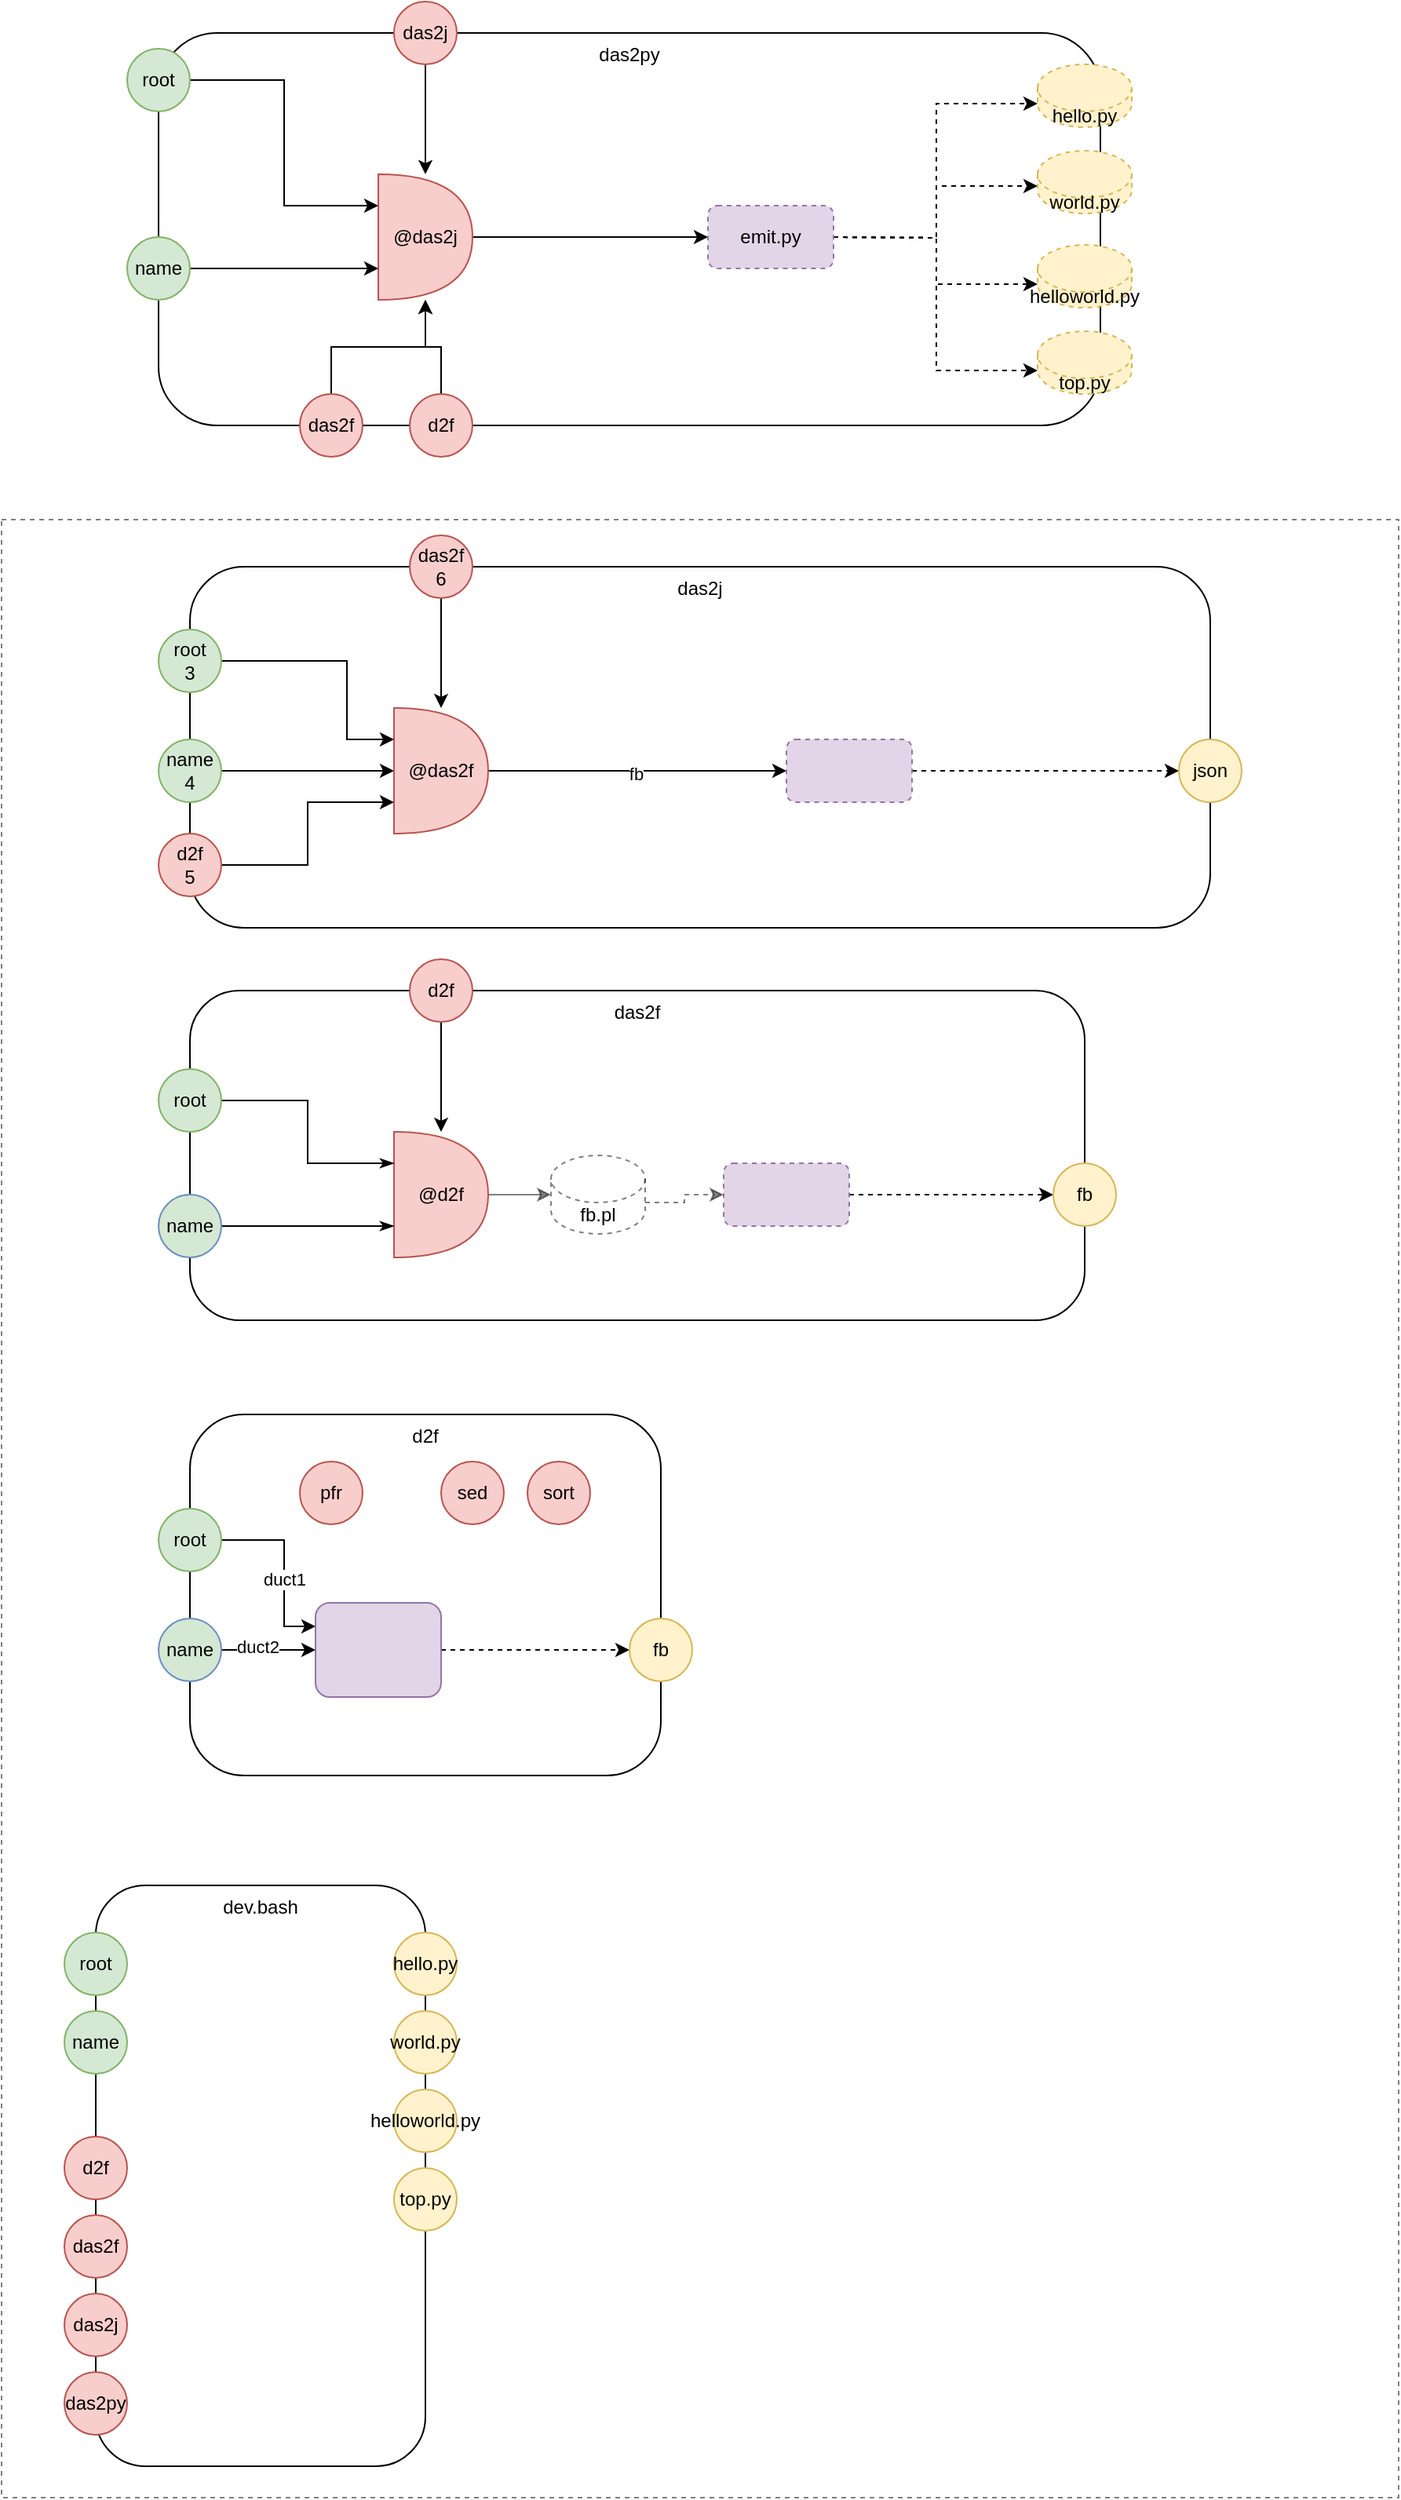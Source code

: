 <mxfile version="14.6.13" type="device" pages="2"><diagram id="QTGyIGncSPA2Pm1gwpI6" name="Page-1"><mxGraphModel dx="1106" dy="759" grid="1" gridSize="10" guides="1" tooltips="1" connect="1" arrows="1" fold="1" page="1" pageScale="1" pageWidth="1100" pageHeight="850" math="0" shadow="0"><root><mxCell id="0"/><mxCell id="1" parent="0"/><mxCell id="zOqLqZQxqcEyqAdoZ7LE-150" value="" style="rounded=0;whiteSpace=wrap;html=1;dashed=1;opacity=50;" parent="1" vertex="1"><mxGeometry x="20" y="390" width="890" height="1260" as="geometry"/></mxCell><mxCell id="zOqLqZQxqcEyqAdoZ7LE-76" value="dev.bash" style="rounded=1;whiteSpace=wrap;html=1;verticalAlign=top;" parent="1" vertex="1"><mxGeometry x="80" y="1260" width="210" height="370" as="geometry"/></mxCell><mxCell id="zOqLqZQxqcEyqAdoZ7LE-1" value="das2py" style="rounded=1;whiteSpace=wrap;html=1;verticalAlign=top;" parent="1" vertex="1"><mxGeometry x="120" y="80" width="600" height="250" as="geometry"/></mxCell><mxCell id="zOqLqZQxqcEyqAdoZ7LE-20" style="edgeStyle=orthogonalEdgeStyle;rounded=0;orthogonalLoop=1;jettySize=auto;html=1;exitX=0.5;exitY=1;exitDx=0;exitDy=0;" parent="1" source="zOqLqZQxqcEyqAdoZ7LE-4" target="zOqLqZQxqcEyqAdoZ7LE-8" edge="1"><mxGeometry relative="1" as="geometry"/></mxCell><mxCell id="zOqLqZQxqcEyqAdoZ7LE-4" value="das2j" style="ellipse;whiteSpace=wrap;html=1;aspect=fixed;fillColor=#f8cecc;strokeColor=#b85450;" parent="1" vertex="1"><mxGeometry x="270" y="60" width="40" height="40" as="geometry"/></mxCell><mxCell id="zOqLqZQxqcEyqAdoZ7LE-11" style="edgeStyle=orthogonalEdgeStyle;rounded=0;orthogonalLoop=1;jettySize=auto;html=1;exitX=1;exitY=0.5;exitDx=0;exitDy=0;exitPerimeter=0;entryX=0;entryY=0.5;entryDx=0;entryDy=0;" parent="1" source="zOqLqZQxqcEyqAdoZ7LE-8" target="zOqLqZQxqcEyqAdoZ7LE-137" edge="1"><mxGeometry relative="1" as="geometry"><mxPoint x="360" y="210" as="targetPoint"/></mxGeometry></mxCell><mxCell id="zOqLqZQxqcEyqAdoZ7LE-8" value="@das2j" style="shape=or;whiteSpace=wrap;html=1;fillColor=#f8cecc;strokeColor=#b85450;" parent="1" vertex="1"><mxGeometry x="260" y="170" width="60" height="80" as="geometry"/></mxCell><mxCell id="zOqLqZQxqcEyqAdoZ7LE-16" style="edgeStyle=orthogonalEdgeStyle;rounded=0;orthogonalLoop=1;jettySize=auto;html=1;exitX=1;exitY=0.5;exitDx=0;exitDy=0;exitPerimeter=0;entryX=0;entryY=1;entryDx=0;entryDy=-15;dashed=1;entryPerimeter=0;" parent="1" target="zOqLqZQxqcEyqAdoZ7LE-128" edge="1"><mxGeometry relative="1" as="geometry"><mxPoint x="550.0" y="210" as="sourcePoint"/></mxGeometry></mxCell><mxCell id="zOqLqZQxqcEyqAdoZ7LE-26" style="edgeStyle=orthogonalEdgeStyle;rounded=0;orthogonalLoop=1;jettySize=auto;html=1;entryX=0;entryY=1;entryDx=0;entryDy=-15;dashed=1;entryPerimeter=0;" parent="1" target="zOqLqZQxqcEyqAdoZ7LE-130" edge="1"><mxGeometry relative="1" as="geometry"><mxPoint x="550.0" y="210" as="sourcePoint"/></mxGeometry></mxCell><mxCell id="zOqLqZQxqcEyqAdoZ7LE-27" style="edgeStyle=orthogonalEdgeStyle;rounded=0;orthogonalLoop=1;jettySize=auto;html=1;entryX=0;entryY=1;entryDx=0;entryDy=-15;dashed=1;entryPerimeter=0;" parent="1" target="zOqLqZQxqcEyqAdoZ7LE-131" edge="1"><mxGeometry relative="1" as="geometry"><mxPoint x="550.0" y="210" as="sourcePoint"/></mxGeometry></mxCell><mxCell id="zOqLqZQxqcEyqAdoZ7LE-28" style="edgeStyle=orthogonalEdgeStyle;rounded=0;orthogonalLoop=1;jettySize=auto;html=1;entryX=0;entryY=0;entryDx=0;entryDy=22.5;dashed=1;entryPerimeter=0;" parent="1" target="zOqLqZQxqcEyqAdoZ7LE-129" edge="1"><mxGeometry relative="1" as="geometry"><mxPoint x="550.0" y="210" as="sourcePoint"/></mxGeometry></mxCell><mxCell id="zOqLqZQxqcEyqAdoZ7LE-17" value="das2j" style="rounded=1;whiteSpace=wrap;html=1;verticalAlign=top;" parent="1" vertex="1"><mxGeometry x="140" y="420" width="650" height="230" as="geometry"/></mxCell><mxCell id="zOqLqZQxqcEyqAdoZ7LE-35" style="edgeStyle=orthogonalEdgeStyle;rounded=0;orthogonalLoop=1;jettySize=auto;html=1;entryX=0;entryY=0.5;entryDx=0;entryDy=0;entryPerimeter=0;" parent="1" source="zOqLqZQxqcEyqAdoZ7LE-18" target="zOqLqZQxqcEyqAdoZ7LE-34" edge="1"><mxGeometry relative="1" as="geometry"/></mxCell><mxCell id="zOqLqZQxqcEyqAdoZ7LE-18" value="name&lt;br&gt;4" style="ellipse;whiteSpace=wrap;html=1;aspect=fixed;fillColor=#d5e8d4;strokeColor=#82b366;" parent="1" vertex="1"><mxGeometry x="120" y="530" width="40" height="40" as="geometry"/></mxCell><mxCell id="zOqLqZQxqcEyqAdoZ7LE-32" style="edgeStyle=orthogonalEdgeStyle;rounded=0;orthogonalLoop=1;jettySize=auto;html=1;exitX=0.5;exitY=1;exitDx=0;exitDy=0;" parent="1" source="zOqLqZQxqcEyqAdoZ7LE-33" target="zOqLqZQxqcEyqAdoZ7LE-34" edge="1"><mxGeometry relative="1" as="geometry"/></mxCell><mxCell id="zOqLqZQxqcEyqAdoZ7LE-33" value="das2f&lt;br&gt;6" style="ellipse;whiteSpace=wrap;html=1;aspect=fixed;fillColor=#f8cecc;strokeColor=#b85450;" parent="1" vertex="1"><mxGeometry x="280" y="400" width="40" height="40" as="geometry"/></mxCell><mxCell id="zOqLqZQxqcEyqAdoZ7LE-125" style="edgeStyle=orthogonalEdgeStyle;rounded=0;orthogonalLoop=1;jettySize=auto;html=1;exitX=1;exitY=0.5;exitDx=0;exitDy=0;exitPerimeter=0;endArrow=classic;endFill=1;strokeColor=#000000;strokeWidth=1;" parent="1" source="zOqLqZQxqcEyqAdoZ7LE-34" edge="1"><mxGeometry relative="1" as="geometry"><mxPoint x="520" y="550" as="targetPoint"/></mxGeometry></mxCell><mxCell id="zOqLqZQxqcEyqAdoZ7LE-155" value="fb" style="edgeLabel;html=1;align=center;verticalAlign=middle;resizable=0;points=[];" parent="zOqLqZQxqcEyqAdoZ7LE-125" vertex="1" connectable="0"><mxGeometry x="-0.011" y="-2" relative="1" as="geometry"><mxPoint as="offset"/></mxGeometry></mxCell><mxCell id="zOqLqZQxqcEyqAdoZ7LE-34" value="@das2f" style="shape=or;whiteSpace=wrap;html=1;fillColor=#f8cecc;strokeColor=#b85450;" parent="1" vertex="1"><mxGeometry x="270" y="510" width="60" height="80" as="geometry"/></mxCell><mxCell id="zOqLqZQxqcEyqAdoZ7LE-37" value="das2f" style="rounded=1;whiteSpace=wrap;html=1;verticalAlign=top;" parent="1" vertex="1"><mxGeometry x="140" y="690" width="570" height="210" as="geometry"/></mxCell><mxCell id="zOqLqZQxqcEyqAdoZ7LE-41" style="edgeStyle=orthogonalEdgeStyle;rounded=0;orthogonalLoop=1;jettySize=auto;html=1;exitX=0.5;exitY=1;exitDx=0;exitDy=0;" parent="1" source="zOqLqZQxqcEyqAdoZ7LE-42" target="zOqLqZQxqcEyqAdoZ7LE-44" edge="1"><mxGeometry relative="1" as="geometry"/></mxCell><mxCell id="zOqLqZQxqcEyqAdoZ7LE-42" value="d2f" style="ellipse;whiteSpace=wrap;html=1;aspect=fixed;fillColor=#f8cecc;strokeColor=#b85450;" parent="1" vertex="1"><mxGeometry x="280" y="670" width="40" height="40" as="geometry"/></mxCell><mxCell id="zOqLqZQxqcEyqAdoZ7LE-153" style="edgeStyle=orthogonalEdgeStyle;rounded=0;orthogonalLoop=1;jettySize=auto;html=1;exitX=1;exitY=0.5;exitDx=0;exitDy=0;exitPerimeter=0;entryX=0;entryY=0.5;entryDx=0;entryDy=0;entryPerimeter=0;endArrow=classic;endFill=1;strokeColor=#000000;strokeWidth=1;opacity=50;" parent="1" source="zOqLqZQxqcEyqAdoZ7LE-44" target="zOqLqZQxqcEyqAdoZ7LE-152" edge="1"><mxGeometry relative="1" as="geometry"/></mxCell><mxCell id="zOqLqZQxqcEyqAdoZ7LE-44" value="@d2f" style="shape=or;whiteSpace=wrap;html=1;fillColor=#f8cecc;strokeColor=#b85450;" parent="1" vertex="1"><mxGeometry x="270" y="780" width="60" height="80" as="geometry"/></mxCell><mxCell id="zOqLqZQxqcEyqAdoZ7LE-121" style="edgeStyle=orthogonalEdgeStyle;rounded=0;orthogonalLoop=1;jettySize=auto;html=1;exitX=1;exitY=0.5;exitDx=0;exitDy=0;entryX=0;entryY=0.5;entryDx=0;entryDy=0;dashed=1;endArrow=classic;endFill=1;strokeColor=#000000;strokeWidth=1;" parent="1" source="zOqLqZQxqcEyqAdoZ7LE-45" target="zOqLqZQxqcEyqAdoZ7LE-147" edge="1"><mxGeometry relative="1" as="geometry"><mxPoint x="600.0" y="820.0" as="targetPoint"/></mxGeometry></mxCell><mxCell id="zOqLqZQxqcEyqAdoZ7LE-45" value="" style="rounded=1;whiteSpace=wrap;html=1;fillColor=#e1d5e7;strokeColor=#9673a6;dashed=1;" parent="1" vertex="1"><mxGeometry x="480" y="800" width="80" height="40" as="geometry"/></mxCell><mxCell id="zOqLqZQxqcEyqAdoZ7LE-49" value="d2f" style="rounded=1;whiteSpace=wrap;html=1;verticalAlign=top;" parent="1" vertex="1"><mxGeometry x="140" y="960" width="300" height="230" as="geometry"/></mxCell><mxCell id="zOqLqZQxqcEyqAdoZ7LE-144" style="edgeStyle=orthogonalEdgeStyle;rounded=0;orthogonalLoop=1;jettySize=auto;html=1;exitX=1;exitY=0.5;exitDx=0;exitDy=0;entryX=0;entryY=0.5;entryDx=0;entryDy=0;dashed=1;endArrow=classic;endFill=1;strokeColor=#000000;strokeWidth=1;" parent="1" source="zOqLqZQxqcEyqAdoZ7LE-57" target="zOqLqZQxqcEyqAdoZ7LE-143" edge="1"><mxGeometry relative="1" as="geometry"/></mxCell><mxCell id="zOqLqZQxqcEyqAdoZ7LE-57" value="" style="rounded=1;whiteSpace=wrap;html=1;fillColor=#e1d5e7;strokeColor=#9673a6;" parent="1" vertex="1"><mxGeometry x="220" y="1080" width="80" height="60" as="geometry"/></mxCell><mxCell id="zOqLqZQxqcEyqAdoZ7LE-66" style="edgeStyle=orthogonalEdgeStyle;rounded=0;orthogonalLoop=1;jettySize=auto;html=1;exitX=1;exitY=0.5;exitDx=0;exitDy=0;entryX=0;entryY=0.75;entryDx=0;entryDy=0;entryPerimeter=0;" parent="1" source="zOqLqZQxqcEyqAdoZ7LE-65" target="zOqLqZQxqcEyqAdoZ7LE-8" edge="1"><mxGeometry relative="1" as="geometry"/></mxCell><mxCell id="zOqLqZQxqcEyqAdoZ7LE-65" value="name" style="ellipse;whiteSpace=wrap;html=1;aspect=fixed;fillColor=#d5e8d4;strokeColor=#82b366;" parent="1" vertex="1"><mxGeometry x="100" y="210" width="40" height="40" as="geometry"/></mxCell><mxCell id="zOqLqZQxqcEyqAdoZ7LE-102" style="edgeStyle=orthogonalEdgeStyle;rounded=0;orthogonalLoop=1;jettySize=auto;html=1;exitX=1;exitY=0.5;exitDx=0;exitDy=0;entryX=0;entryY=0.75;entryDx=0;entryDy=0;entryPerimeter=0;endArrow=classicThin;endFill=1;strokeWidth=1;" parent="1" source="zOqLqZQxqcEyqAdoZ7LE-69" target="zOqLqZQxqcEyqAdoZ7LE-44" edge="1"><mxGeometry relative="1" as="geometry"/></mxCell><mxCell id="zOqLqZQxqcEyqAdoZ7LE-69" value="name" style="ellipse;whiteSpace=wrap;html=1;aspect=fixed;fillColor=#d5e8d4;strokeColor=#6c8ebf;" parent="1" vertex="1"><mxGeometry x="120" y="820" width="40" height="40" as="geometry"/></mxCell><mxCell id="zOqLqZQxqcEyqAdoZ7LE-96" style="edgeStyle=orthogonalEdgeStyle;rounded=0;orthogonalLoop=1;jettySize=auto;html=1;exitX=1;exitY=0.5;exitDx=0;exitDy=0;entryX=0;entryY=0.5;entryDx=0;entryDy=0;" parent="1" source="zOqLqZQxqcEyqAdoZ7LE-71" target="zOqLqZQxqcEyqAdoZ7LE-57" edge="1"><mxGeometry relative="1" as="geometry"/></mxCell><mxCell id="zOqLqZQxqcEyqAdoZ7LE-108" value="duct2" style="edgeLabel;html=1;align=center;verticalAlign=middle;resizable=0;points=[];" parent="zOqLqZQxqcEyqAdoZ7LE-96" vertex="1" connectable="0"><mxGeometry x="-0.233" y="2" relative="1" as="geometry"><mxPoint as="offset"/></mxGeometry></mxCell><mxCell id="zOqLqZQxqcEyqAdoZ7LE-71" value="name" style="ellipse;whiteSpace=wrap;html=1;aspect=fixed;fillColor=#d5e8d4;strokeColor=#6c8ebf;" parent="1" vertex="1"><mxGeometry x="120" y="1090" width="40" height="40" as="geometry"/></mxCell><mxCell id="zOqLqZQxqcEyqAdoZ7LE-73" value="pfr" style="ellipse;whiteSpace=wrap;html=1;aspect=fixed;fillColor=#f8cecc;strokeColor=#b85450;" parent="1" vertex="1"><mxGeometry x="210" y="990" width="40" height="40" as="geometry"/></mxCell><mxCell id="zOqLqZQxqcEyqAdoZ7LE-74" value="sed" style="ellipse;whiteSpace=wrap;html=1;aspect=fixed;fillColor=#f8cecc;strokeColor=#b85450;" parent="1" vertex="1"><mxGeometry x="300" y="990" width="40" height="40" as="geometry"/></mxCell><mxCell id="zOqLqZQxqcEyqAdoZ7LE-75" value="sort" style="ellipse;whiteSpace=wrap;html=1;aspect=fixed;fillColor=#f8cecc;strokeColor=#b85450;" parent="1" vertex="1"><mxGeometry x="355" y="990" width="40" height="40" as="geometry"/></mxCell><mxCell id="zOqLqZQxqcEyqAdoZ7LE-82" value="name" style="ellipse;whiteSpace=wrap;html=1;aspect=fixed;fillColor=#d5e8d4;strokeColor=#82b366;" parent="1" vertex="1"><mxGeometry x="60" y="1340" width="40" height="40" as="geometry"/></mxCell><mxCell id="zOqLqZQxqcEyqAdoZ7LE-83" value="hello.py" style="ellipse;whiteSpace=wrap;html=1;aspect=fixed;fillColor=#fff2cc;strokeColor=#d6b656;" parent="1" vertex="1"><mxGeometry x="270" y="1290" width="40" height="40" as="geometry"/></mxCell><mxCell id="zOqLqZQxqcEyqAdoZ7LE-84" value="world.py" style="ellipse;whiteSpace=wrap;html=1;aspect=fixed;fillColor=#fff2cc;strokeColor=#d6b656;" parent="1" vertex="1"><mxGeometry x="270" y="1340" width="40" height="40" as="geometry"/></mxCell><mxCell id="zOqLqZQxqcEyqAdoZ7LE-85" value="helloworld.py" style="ellipse;whiteSpace=wrap;html=1;aspect=fixed;fillColor=#fff2cc;strokeColor=#d6b656;" parent="1" vertex="1"><mxGeometry x="270" y="1390" width="40" height="40" as="geometry"/></mxCell><mxCell id="zOqLqZQxqcEyqAdoZ7LE-86" value="top.py" style="ellipse;whiteSpace=wrap;html=1;aspect=fixed;fillColor=#fff2cc;strokeColor=#d6b656;" parent="1" vertex="1"><mxGeometry x="270" y="1440" width="40" height="40" as="geometry"/></mxCell><mxCell id="zOqLqZQxqcEyqAdoZ7LE-97" style="edgeStyle=orthogonalEdgeStyle;rounded=0;orthogonalLoop=1;jettySize=auto;html=1;exitX=1;exitY=0.5;exitDx=0;exitDy=0;entryX=0;entryY=0.25;entryDx=0;entryDy=0;" parent="1" source="zOqLqZQxqcEyqAdoZ7LE-87" target="zOqLqZQxqcEyqAdoZ7LE-57" edge="1"><mxGeometry relative="1" as="geometry"><Array as="points"><mxPoint x="200" y="1040"/><mxPoint x="200" y="1095"/></Array></mxGeometry></mxCell><mxCell id="zOqLqZQxqcEyqAdoZ7LE-107" value="duct1" style="edgeLabel;html=1;align=center;verticalAlign=middle;resizable=0;points=[];" parent="zOqLqZQxqcEyqAdoZ7LE-97" vertex="1" connectable="0"><mxGeometry x="0.13" relative="1" as="geometry"><mxPoint as="offset"/></mxGeometry></mxCell><mxCell id="zOqLqZQxqcEyqAdoZ7LE-87" value="root" style="ellipse;whiteSpace=wrap;html=1;aspect=fixed;fillColor=#d5e8d4;strokeColor=#82b366;" parent="1" vertex="1"><mxGeometry x="120" y="1020" width="40" height="40" as="geometry"/></mxCell><mxCell id="zOqLqZQxqcEyqAdoZ7LE-101" style="edgeStyle=orthogonalEdgeStyle;rounded=0;orthogonalLoop=1;jettySize=auto;html=1;exitX=1;exitY=0.5;exitDx=0;exitDy=0;entryX=0;entryY=0.25;entryDx=0;entryDy=0;entryPerimeter=0;endArrow=classicThin;endFill=1;strokeWidth=1;" parent="1" source="zOqLqZQxqcEyqAdoZ7LE-88" target="zOqLqZQxqcEyqAdoZ7LE-44" edge="1"><mxGeometry relative="1" as="geometry"/></mxCell><mxCell id="zOqLqZQxqcEyqAdoZ7LE-88" value="root" style="ellipse;whiteSpace=wrap;html=1;aspect=fixed;fillColor=#d5e8d4;strokeColor=#82b366;" parent="1" vertex="1"><mxGeometry x="120" y="740" width="40" height="40" as="geometry"/></mxCell><mxCell id="zOqLqZQxqcEyqAdoZ7LE-103" style="edgeStyle=orthogonalEdgeStyle;rounded=0;orthogonalLoop=1;jettySize=auto;html=1;entryX=0;entryY=0.25;entryDx=0;entryDy=0;entryPerimeter=0;endArrow=classic;endFill=1;strokeColor=#000000;strokeWidth=1;" parent="1" source="zOqLqZQxqcEyqAdoZ7LE-89" target="zOqLqZQxqcEyqAdoZ7LE-34" edge="1"><mxGeometry relative="1" as="geometry"><Array as="points"><mxPoint x="240" y="480"/><mxPoint x="240" y="530"/></Array></mxGeometry></mxCell><mxCell id="zOqLqZQxqcEyqAdoZ7LE-89" value="root&lt;br&gt;3" style="ellipse;whiteSpace=wrap;html=1;aspect=fixed;fillColor=#d5e8d4;strokeColor=#82b366;" parent="1" vertex="1"><mxGeometry x="120" y="460" width="40" height="40" as="geometry"/></mxCell><mxCell id="zOqLqZQxqcEyqAdoZ7LE-110" style="edgeStyle=orthogonalEdgeStyle;rounded=0;orthogonalLoop=1;jettySize=auto;html=1;exitX=1;exitY=0.5;exitDx=0;exitDy=0;entryX=0;entryY=0.25;entryDx=0;entryDy=0;entryPerimeter=0;endArrow=classic;endFill=1;strokeColor=#000000;strokeWidth=1;" parent="1" source="zOqLqZQxqcEyqAdoZ7LE-90" target="zOqLqZQxqcEyqAdoZ7LE-8" edge="1"><mxGeometry relative="1" as="geometry"/></mxCell><mxCell id="zOqLqZQxqcEyqAdoZ7LE-90" value="root" style="ellipse;whiteSpace=wrap;html=1;aspect=fixed;fillColor=#d5e8d4;strokeColor=#82b366;" parent="1" vertex="1"><mxGeometry x="100" y="90" width="40" height="40" as="geometry"/></mxCell><mxCell id="zOqLqZQxqcEyqAdoZ7LE-91" value="d2f" style="ellipse;whiteSpace=wrap;html=1;aspect=fixed;fillColor=#f8cecc;strokeColor=#b85450;" parent="1" vertex="1"><mxGeometry x="60" y="1420" width="40" height="40" as="geometry"/></mxCell><mxCell id="zOqLqZQxqcEyqAdoZ7LE-92" value="root" style="ellipse;whiteSpace=wrap;html=1;aspect=fixed;fillColor=#d5e8d4;strokeColor=#82b366;" parent="1" vertex="1"><mxGeometry x="60" y="1290" width="40" height="40" as="geometry"/></mxCell><mxCell id="zOqLqZQxqcEyqAdoZ7LE-93" value="das2f" style="ellipse;whiteSpace=wrap;html=1;aspect=fixed;fillColor=#f8cecc;strokeColor=#b85450;" parent="1" vertex="1"><mxGeometry x="60" y="1470" width="40" height="40" as="geometry"/></mxCell><mxCell id="zOqLqZQxqcEyqAdoZ7LE-94" value="das2j" style="ellipse;whiteSpace=wrap;html=1;aspect=fixed;fillColor=#f8cecc;strokeColor=#b85450;" parent="1" vertex="1"><mxGeometry x="60" y="1520" width="40" height="40" as="geometry"/></mxCell><mxCell id="zOqLqZQxqcEyqAdoZ7LE-95" value="das2py" style="ellipse;whiteSpace=wrap;html=1;aspect=fixed;fillColor=#f8cecc;strokeColor=#b85450;" parent="1" vertex="1"><mxGeometry x="60" y="1570" width="40" height="40" as="geometry"/></mxCell><mxCell id="zOqLqZQxqcEyqAdoZ7LE-113" style="edgeStyle=orthogonalEdgeStyle;rounded=0;orthogonalLoop=1;jettySize=auto;html=1;exitX=1;exitY=0.5;exitDx=0;exitDy=0;entryX=0;entryY=0.75;entryDx=0;entryDy=0;entryPerimeter=0;endArrow=classic;endFill=1;strokeColor=#000000;strokeWidth=1;" parent="1" source="zOqLqZQxqcEyqAdoZ7LE-112" target="zOqLqZQxqcEyqAdoZ7LE-34" edge="1"><mxGeometry relative="1" as="geometry"/></mxCell><mxCell id="zOqLqZQxqcEyqAdoZ7LE-112" value="d2f&lt;br&gt;5" style="ellipse;whiteSpace=wrap;html=1;aspect=fixed;fillColor=#f8cecc;strokeColor=#b85450;" parent="1" vertex="1"><mxGeometry x="120" y="590" width="40" height="40" as="geometry"/></mxCell><mxCell id="zOqLqZQxqcEyqAdoZ7LE-149" style="edgeStyle=orthogonalEdgeStyle;rounded=0;orthogonalLoop=1;jettySize=auto;html=1;exitX=1;exitY=0.5;exitDx=0;exitDy=0;entryX=0;entryY=0.5;entryDx=0;entryDy=0;dashed=1;endArrow=classic;endFill=1;strokeColor=#000000;strokeWidth=1;" parent="1" source="zOqLqZQxqcEyqAdoZ7LE-124" target="zOqLqZQxqcEyqAdoZ7LE-148" edge="1"><mxGeometry relative="1" as="geometry"/></mxCell><mxCell id="zOqLqZQxqcEyqAdoZ7LE-124" value="" style="rounded=1;whiteSpace=wrap;html=1;fillColor=#e1d5e7;strokeColor=#9673a6;dashed=1;" parent="1" vertex="1"><mxGeometry x="520" y="530" width="80" height="40" as="geometry"/></mxCell><mxCell id="zOqLqZQxqcEyqAdoZ7LE-128" value="hello.py" style="shape=cylinder3;whiteSpace=wrap;html=1;boundedLbl=1;backgroundOutline=1;size=15;dashed=1;fillColor=#fff2cc;strokeColor=#d6b656;" parent="1" vertex="1"><mxGeometry x="680" y="100" width="60" height="40" as="geometry"/></mxCell><mxCell id="zOqLqZQxqcEyqAdoZ7LE-129" value="world.py" style="shape=cylinder3;whiteSpace=wrap;html=1;boundedLbl=1;backgroundOutline=1;size=15;dashed=1;fillColor=#fff2cc;strokeColor=#d6b656;" parent="1" vertex="1"><mxGeometry x="680" y="155" width="60" height="40" as="geometry"/></mxCell><mxCell id="zOqLqZQxqcEyqAdoZ7LE-130" value="helloworld.py" style="shape=cylinder3;whiteSpace=wrap;html=1;boundedLbl=1;backgroundOutline=1;size=15;dashed=1;fillColor=#fff2cc;strokeColor=#d6b656;" parent="1" vertex="1"><mxGeometry x="680" y="215" width="60" height="40" as="geometry"/></mxCell><mxCell id="zOqLqZQxqcEyqAdoZ7LE-131" value="top.py" style="shape=cylinder3;whiteSpace=wrap;html=1;boundedLbl=1;backgroundOutline=1;size=15;dashed=1;fillColor=#fff2cc;strokeColor=#d6b656;" parent="1" vertex="1"><mxGeometry x="680" y="270" width="60" height="40" as="geometry"/></mxCell><mxCell id="zOqLqZQxqcEyqAdoZ7LE-136" style="edgeStyle=orthogonalEdgeStyle;rounded=0;orthogonalLoop=1;jettySize=auto;html=1;endArrow=classic;endFill=1;strokeColor=#000000;strokeWidth=1;" parent="1" source="zOqLqZQxqcEyqAdoZ7LE-132" target="zOqLqZQxqcEyqAdoZ7LE-8" edge="1"><mxGeometry relative="1" as="geometry"><Array as="points"><mxPoint x="230" y="280"/><mxPoint x="290" y="280"/></Array></mxGeometry></mxCell><mxCell id="zOqLqZQxqcEyqAdoZ7LE-132" value="das2f" style="ellipse;whiteSpace=wrap;html=1;aspect=fixed;fillColor=#f8cecc;strokeColor=#b85450;" parent="1" vertex="1"><mxGeometry x="210" y="310" width="40" height="40" as="geometry"/></mxCell><mxCell id="zOqLqZQxqcEyqAdoZ7LE-135" style="edgeStyle=orthogonalEdgeStyle;rounded=0;orthogonalLoop=1;jettySize=auto;html=1;exitX=0.5;exitY=0;exitDx=0;exitDy=0;endArrow=classic;endFill=1;strokeColor=#000000;strokeWidth=1;" parent="1" source="zOqLqZQxqcEyqAdoZ7LE-133" target="zOqLqZQxqcEyqAdoZ7LE-8" edge="1"><mxGeometry relative="1" as="geometry"/></mxCell><mxCell id="zOqLqZQxqcEyqAdoZ7LE-133" value="d2f" style="ellipse;whiteSpace=wrap;html=1;aspect=fixed;fillColor=#f8cecc;strokeColor=#b85450;" parent="1" vertex="1"><mxGeometry x="280" y="310" width="40" height="40" as="geometry"/></mxCell><mxCell id="zOqLqZQxqcEyqAdoZ7LE-137" value="emit.py" style="rounded=1;whiteSpace=wrap;html=1;fillColor=#e1d5e7;strokeColor=#9673a6;dashed=1;" parent="1" vertex="1"><mxGeometry x="470" y="190" width="80" height="40" as="geometry"/></mxCell><mxCell id="zOqLqZQxqcEyqAdoZ7LE-143" value="fb" style="ellipse;whiteSpace=wrap;html=1;aspect=fixed;fillColor=#fff2cc;strokeColor=#d6b656;" parent="1" vertex="1"><mxGeometry x="420" y="1090" width="40" height="40" as="geometry"/></mxCell><mxCell id="zOqLqZQxqcEyqAdoZ7LE-147" value="fb" style="ellipse;whiteSpace=wrap;html=1;aspect=fixed;fillColor=#fff2cc;strokeColor=#d6b656;" parent="1" vertex="1"><mxGeometry x="690" y="800" width="40" height="40" as="geometry"/></mxCell><mxCell id="zOqLqZQxqcEyqAdoZ7LE-148" value="json" style="ellipse;whiteSpace=wrap;html=1;aspect=fixed;fillColor=#fff2cc;strokeColor=#d6b656;" parent="1" vertex="1"><mxGeometry x="770" y="530" width="40" height="40" as="geometry"/></mxCell><mxCell id="zOqLqZQxqcEyqAdoZ7LE-154" style="edgeStyle=orthogonalEdgeStyle;rounded=0;orthogonalLoop=1;jettySize=auto;html=1;exitX=1;exitY=0;exitDx=0;exitDy=30;exitPerimeter=0;entryX=0;entryY=0.5;entryDx=0;entryDy=0;dashed=1;endArrow=classic;endFill=1;strokeColor=#000000;strokeWidth=1;opacity=50;" parent="1" source="zOqLqZQxqcEyqAdoZ7LE-152" target="zOqLqZQxqcEyqAdoZ7LE-45" edge="1"><mxGeometry relative="1" as="geometry"/></mxCell><mxCell id="zOqLqZQxqcEyqAdoZ7LE-152" value="fb.pl" style="shape=cylinder3;whiteSpace=wrap;html=1;boundedLbl=1;backgroundOutline=1;size=15;dashed=1;opacity=50;" parent="1" vertex="1"><mxGeometry x="370" y="795" width="60" height="50" as="geometry"/></mxCell></root></mxGraphModel></diagram><diagram id="0Kmlv-vqXsurwHZUuXoa" name="Page-2"><mxGraphModel dx="1106" dy="759" grid="1" gridSize="10" guides="1" tooltips="1" connect="1" arrows="1" fold="1" page="1" pageScale="1" pageWidth="1100" pageHeight="850" math="0" shadow="0"><root><mxCell id="_Cf1aQ0hkCbCHwt4XzHu-0"/><mxCell id="_Cf1aQ0hkCbCHwt4XzHu-1" parent="_Cf1aQ0hkCbCHwt4XzHu-0"/><mxCell id="JdrqyfrfWLFfgLvdfaNy-14" value="for das2f" style="rounded=1;whiteSpace=wrap;html=1;dashed=1;verticalAlign=top;" vertex="1" parent="_Cf1aQ0hkCbCHwt4XzHu-1"><mxGeometry x="10" y="495" width="920" height="350" as="geometry"/></mxCell><mxCell id="0zLEeYs3HTa1GwG1Crdz-19" value="for d2f" style="rounded=1;whiteSpace=wrap;html=1;dashed=1;verticalAlign=top;" vertex="1" parent="_Cf1aQ0hkCbCHwt4XzHu-1"><mxGeometry x="10" y="90" width="820" height="350" as="geometry"/></mxCell><mxCell id="0zLEeYs3HTa1GwG1Crdz-0" value="d2f" style="rounded=1;whiteSpace=wrap;html=1;verticalAlign=top;" vertex="1" parent="_Cf1aQ0hkCbCHwt4XzHu-1"><mxGeometry x="300" y="150" width="300" height="230" as="geometry"/></mxCell><mxCell id="0zLEeYs3HTa1GwG1Crdz-1" style="edgeStyle=orthogonalEdgeStyle;rounded=0;orthogonalLoop=1;jettySize=auto;html=1;exitX=1;exitY=0.5;exitDx=0;exitDy=0;entryX=0;entryY=0.5;entryDx=0;entryDy=0;dashed=1;endArrow=classic;endFill=1;strokeColor=#000000;strokeWidth=1;" edge="1" parent="_Cf1aQ0hkCbCHwt4XzHu-1" source="0zLEeYs3HTa1GwG1Crdz-2" target="0zLEeYs3HTa1GwG1Crdz-12"><mxGeometry relative="1" as="geometry"/></mxCell><mxCell id="0zLEeYs3HTa1GwG1Crdz-2" value="" style="rounded=1;whiteSpace=wrap;html=1;fillColor=#e1d5e7;strokeColor=#9673a6;" vertex="1" parent="_Cf1aQ0hkCbCHwt4XzHu-1"><mxGeometry x="380" y="270" width="80" height="60" as="geometry"/></mxCell><mxCell id="0zLEeYs3HTa1GwG1Crdz-3" style="edgeStyle=orthogonalEdgeStyle;rounded=0;orthogonalLoop=1;jettySize=auto;html=1;exitX=1;exitY=0.5;exitDx=0;exitDy=0;entryX=0;entryY=0.5;entryDx=0;entryDy=0;" edge="1" parent="_Cf1aQ0hkCbCHwt4XzHu-1" source="0zLEeYs3HTa1GwG1Crdz-5" target="0zLEeYs3HTa1GwG1Crdz-2"><mxGeometry relative="1" as="geometry"/></mxCell><mxCell id="0zLEeYs3HTa1GwG1Crdz-4" value="duct2" style="edgeLabel;html=1;align=center;verticalAlign=middle;resizable=0;points=[];" vertex="1" connectable="0" parent="0zLEeYs3HTa1GwG1Crdz-3"><mxGeometry x="-0.233" y="2" relative="1" as="geometry"><mxPoint as="offset"/></mxGeometry></mxCell><mxCell id="0zLEeYs3HTa1GwG1Crdz-5" value="name&lt;br&gt;B" style="ellipse;whiteSpace=wrap;html=1;aspect=fixed;fillColor=#d5e8d4;strokeColor=#6c8ebf;" vertex="1" parent="_Cf1aQ0hkCbCHwt4XzHu-1"><mxGeometry x="280" y="280" width="40" height="40" as="geometry"/></mxCell><mxCell id="0zLEeYs3HTa1GwG1Crdz-6" value="pfr" style="ellipse;whiteSpace=wrap;html=1;aspect=fixed;fillColor=#f8cecc;strokeColor=#b85450;" vertex="1" parent="_Cf1aQ0hkCbCHwt4XzHu-1"><mxGeometry x="370" y="180" width="40" height="40" as="geometry"/></mxCell><mxCell id="0zLEeYs3HTa1GwG1Crdz-7" value="sed" style="ellipse;whiteSpace=wrap;html=1;aspect=fixed;fillColor=#f8cecc;strokeColor=#b85450;" vertex="1" parent="_Cf1aQ0hkCbCHwt4XzHu-1"><mxGeometry x="460" y="180" width="40" height="40" as="geometry"/></mxCell><mxCell id="0zLEeYs3HTa1GwG1Crdz-8" value="sort" style="ellipse;whiteSpace=wrap;html=1;aspect=fixed;fillColor=#f8cecc;strokeColor=#b85450;" vertex="1" parent="_Cf1aQ0hkCbCHwt4XzHu-1"><mxGeometry x="515" y="180" width="40" height="40" as="geometry"/></mxCell><mxCell id="0zLEeYs3HTa1GwG1Crdz-9" style="edgeStyle=orthogonalEdgeStyle;rounded=0;orthogonalLoop=1;jettySize=auto;html=1;exitX=1;exitY=0.5;exitDx=0;exitDy=0;entryX=0;entryY=0.25;entryDx=0;entryDy=0;" edge="1" parent="_Cf1aQ0hkCbCHwt4XzHu-1" source="0zLEeYs3HTa1GwG1Crdz-11" target="0zLEeYs3HTa1GwG1Crdz-2"><mxGeometry relative="1" as="geometry"><Array as="points"><mxPoint x="360" y="230"/><mxPoint x="360" y="285"/></Array></mxGeometry></mxCell><mxCell id="0zLEeYs3HTa1GwG1Crdz-10" value="duct1" style="edgeLabel;html=1;align=center;verticalAlign=middle;resizable=0;points=[];" vertex="1" connectable="0" parent="0zLEeYs3HTa1GwG1Crdz-9"><mxGeometry x="0.13" relative="1" as="geometry"><mxPoint as="offset"/></mxGeometry></mxCell><mxCell id="0zLEeYs3HTa1GwG1Crdz-11" value="root&lt;br&gt;A" style="ellipse;whiteSpace=wrap;html=1;aspect=fixed;fillColor=#d5e8d4;strokeColor=#82b366;" vertex="1" parent="_Cf1aQ0hkCbCHwt4XzHu-1"><mxGeometry x="280" y="210" width="40" height="40" as="geometry"/></mxCell><mxCell id="0zLEeYs3HTa1GwG1Crdz-18" style="edgeStyle=orthogonalEdgeStyle;rounded=0;orthogonalLoop=1;jettySize=auto;html=1;" edge="1" parent="_Cf1aQ0hkCbCHwt4XzHu-1" source="0zLEeYs3HTa1GwG1Crdz-12" target="0zLEeYs3HTa1GwG1Crdz-17"><mxGeometry relative="1" as="geometry"/></mxCell><mxCell id="0zLEeYs3HTa1GwG1Crdz-12" value="fb&lt;br&gt;C" style="ellipse;whiteSpace=wrap;html=1;aspect=fixed;fillColor=#fff2cc;strokeColor=#d6b656;" vertex="1" parent="_Cf1aQ0hkCbCHwt4XzHu-1"><mxGeometry x="580" y="280" width="40" height="40" as="geometry"/></mxCell><mxCell id="0zLEeYs3HTa1GwG1Crdz-14" style="edgeStyle=orthogonalEdgeStyle;rounded=0;orthogonalLoop=1;jettySize=auto;html=1;exitX=1;exitY=0.5;exitDx=0;exitDy=0;" edge="1" parent="_Cf1aQ0hkCbCHwt4XzHu-1" source="0zLEeYs3HTa1GwG1Crdz-13" target="0zLEeYs3HTa1GwG1Crdz-11"><mxGeometry relative="1" as="geometry"/></mxCell><mxCell id="0zLEeYs3HTa1GwG1Crdz-13" value="realpath ~/projects/`" style="rounded=0;whiteSpace=wrap;html=1;fillColor=#f5f5f5;strokeColor=#666666;fontColor=#333333;" vertex="1" parent="_Cf1aQ0hkCbCHwt4XzHu-1"><mxGeometry x="50" y="215" width="120" height="30" as="geometry"/></mxCell><mxCell id="0zLEeYs3HTa1GwG1Crdz-16" style="edgeStyle=orthogonalEdgeStyle;rounded=0;orthogonalLoop=1;jettySize=auto;html=1;exitX=1;exitY=0.5;exitDx=0;exitDy=0;" edge="1" parent="_Cf1aQ0hkCbCHwt4XzHu-1" source="0zLEeYs3HTa1GwG1Crdz-15" target="0zLEeYs3HTa1GwG1Crdz-5"><mxGeometry relative="1" as="geometry"/></mxCell><mxCell id="0zLEeYs3HTa1GwG1Crdz-15" value="&quot;helloworld.drawio&quot;" style="rounded=0;whiteSpace=wrap;html=1;fillColor=#f5f5f5;strokeColor=#666666;fontColor=#333333;" vertex="1" parent="_Cf1aQ0hkCbCHwt4XzHu-1"><mxGeometry x="50" y="285" width="120" height="30" as="geometry"/></mxCell><mxCell id="0zLEeYs3HTa1GwG1Crdz-17" value="d2f.fb.pl" style="shape=cylinder3;whiteSpace=wrap;html=1;boundedLbl=1;backgroundOutline=1;size=15;fillColor=#f5f5f5;strokeColor=#666666;fontColor=#333333;" vertex="1" parent="_Cf1aQ0hkCbCHwt4XzHu-1"><mxGeometry x="680" y="260" width="60" height="80" as="geometry"/></mxCell><mxCell id="JdrqyfrfWLFfgLvdfaNy-0" value="das2f" style="rounded=1;whiteSpace=wrap;html=1;verticalAlign=top;" vertex="1" parent="_Cf1aQ0hkCbCHwt4XzHu-1"><mxGeometry x="200" y="600" width="570" height="210" as="geometry"/></mxCell><mxCell id="JdrqyfrfWLFfgLvdfaNy-1" style="edgeStyle=orthogonalEdgeStyle;rounded=0;orthogonalLoop=1;jettySize=auto;html=1;exitX=0.5;exitY=1;exitDx=0;exitDy=0;" edge="1" parent="_Cf1aQ0hkCbCHwt4XzHu-1" source="JdrqyfrfWLFfgLvdfaNy-2" target="JdrqyfrfWLFfgLvdfaNy-4"><mxGeometry relative="1" as="geometry"/></mxCell><mxCell id="JdrqyfrfWLFfgLvdfaNy-2" value="d2f&lt;br&gt;C" style="ellipse;whiteSpace=wrap;html=1;aspect=fixed;fillColor=#f8cecc;strokeColor=#b85450;" vertex="1" parent="_Cf1aQ0hkCbCHwt4XzHu-1"><mxGeometry x="340" y="580" width="40" height="40" as="geometry"/></mxCell><mxCell id="JdrqyfrfWLFfgLvdfaNy-3" style="edgeStyle=orthogonalEdgeStyle;rounded=0;orthogonalLoop=1;jettySize=auto;html=1;exitX=1;exitY=0.5;exitDx=0;exitDy=0;exitPerimeter=0;entryX=0;entryY=0.5;entryDx=0;entryDy=0;entryPerimeter=0;endArrow=classic;endFill=1;strokeColor=#000000;strokeWidth=1;opacity=50;" edge="1" parent="_Cf1aQ0hkCbCHwt4XzHu-1" source="JdrqyfrfWLFfgLvdfaNy-4" target="JdrqyfrfWLFfgLvdfaNy-13"><mxGeometry relative="1" as="geometry"/></mxCell><mxCell id="JdrqyfrfWLFfgLvdfaNy-4" value="@d2f" style="shape=or;whiteSpace=wrap;html=1;fillColor=#f8cecc;strokeColor=#b85450;" vertex="1" parent="_Cf1aQ0hkCbCHwt4XzHu-1"><mxGeometry x="330" y="690" width="60" height="80" as="geometry"/></mxCell><mxCell id="JdrqyfrfWLFfgLvdfaNy-5" style="edgeStyle=orthogonalEdgeStyle;rounded=0;orthogonalLoop=1;jettySize=auto;html=1;exitX=1;exitY=0.5;exitDx=0;exitDy=0;entryX=0;entryY=0.5;entryDx=0;entryDy=0;dashed=1;endArrow=classic;endFill=1;strokeColor=#000000;strokeWidth=1;" edge="1" parent="_Cf1aQ0hkCbCHwt4XzHu-1" source="JdrqyfrfWLFfgLvdfaNy-6" target="JdrqyfrfWLFfgLvdfaNy-11"><mxGeometry relative="1" as="geometry"><mxPoint x="660.0" y="730.0" as="targetPoint"/></mxGeometry></mxCell><mxCell id="JdrqyfrfWLFfgLvdfaNy-6" value="" style="rounded=1;whiteSpace=wrap;html=1;fillColor=#e1d5e7;strokeColor=#9673a6;dashed=1;" vertex="1" parent="_Cf1aQ0hkCbCHwt4XzHu-1"><mxGeometry x="540" y="710" width="80" height="40" as="geometry"/></mxCell><mxCell id="JdrqyfrfWLFfgLvdfaNy-7" style="edgeStyle=orthogonalEdgeStyle;rounded=0;orthogonalLoop=1;jettySize=auto;html=1;exitX=1;exitY=0.5;exitDx=0;exitDy=0;entryX=0;entryY=0.75;entryDx=0;entryDy=0;entryPerimeter=0;endArrow=classicThin;endFill=1;strokeWidth=1;" edge="1" parent="_Cf1aQ0hkCbCHwt4XzHu-1" source="JdrqyfrfWLFfgLvdfaNy-8" target="JdrqyfrfWLFfgLvdfaNy-4"><mxGeometry relative="1" as="geometry"/></mxCell><mxCell id="JdrqyfrfWLFfgLvdfaNy-8" value="name&lt;br&gt;B" style="ellipse;whiteSpace=wrap;html=1;aspect=fixed;fillColor=#d5e8d4;strokeColor=#6c8ebf;" vertex="1" parent="_Cf1aQ0hkCbCHwt4XzHu-1"><mxGeometry x="180" y="730" width="40" height="40" as="geometry"/></mxCell><mxCell id="JdrqyfrfWLFfgLvdfaNy-9" style="edgeStyle=orthogonalEdgeStyle;rounded=0;orthogonalLoop=1;jettySize=auto;html=1;exitX=1;exitY=0.5;exitDx=0;exitDy=0;entryX=0;entryY=0.25;entryDx=0;entryDy=0;entryPerimeter=0;endArrow=classicThin;endFill=1;strokeWidth=1;" edge="1" parent="_Cf1aQ0hkCbCHwt4XzHu-1" source="JdrqyfrfWLFfgLvdfaNy-10" target="JdrqyfrfWLFfgLvdfaNy-4"><mxGeometry relative="1" as="geometry"/></mxCell><mxCell id="JdrqyfrfWLFfgLvdfaNy-10" value="root&lt;br&gt;A" style="ellipse;whiteSpace=wrap;html=1;aspect=fixed;fillColor=#d5e8d4;strokeColor=#82b366;" vertex="1" parent="_Cf1aQ0hkCbCHwt4XzHu-1"><mxGeometry x="180" y="650" width="40" height="40" as="geometry"/></mxCell><mxCell id="JdrqyfrfWLFfgLvdfaNy-22" style="edgeStyle=orthogonalEdgeStyle;rounded=0;orthogonalLoop=1;jettySize=auto;html=1;exitX=1;exitY=0.5;exitDx=0;exitDy=0;" edge="1" parent="_Cf1aQ0hkCbCHwt4XzHu-1" source="JdrqyfrfWLFfgLvdfaNy-11" target="JdrqyfrfWLFfgLvdfaNy-21"><mxGeometry relative="1" as="geometry"/></mxCell><mxCell id="JdrqyfrfWLFfgLvdfaNy-11" value="fb&lt;br&gt;D" style="ellipse;whiteSpace=wrap;html=1;aspect=fixed;fillColor=#fff2cc;strokeColor=#d6b656;" vertex="1" parent="_Cf1aQ0hkCbCHwt4XzHu-1"><mxGeometry x="750" y="710" width="40" height="40" as="geometry"/></mxCell><mxCell id="JdrqyfrfWLFfgLvdfaNy-12" style="edgeStyle=orthogonalEdgeStyle;rounded=0;orthogonalLoop=1;jettySize=auto;html=1;exitX=1;exitY=0;exitDx=0;exitDy=30;exitPerimeter=0;entryX=0;entryY=0.5;entryDx=0;entryDy=0;dashed=1;endArrow=classic;endFill=1;strokeColor=#000000;strokeWidth=1;opacity=50;" edge="1" parent="_Cf1aQ0hkCbCHwt4XzHu-1" source="JdrqyfrfWLFfgLvdfaNy-13" target="JdrqyfrfWLFfgLvdfaNy-6"><mxGeometry relative="1" as="geometry"/></mxCell><mxCell id="JdrqyfrfWLFfgLvdfaNy-13" value="fb.pl" style="shape=cylinder3;whiteSpace=wrap;html=1;boundedLbl=1;backgroundOutline=1;size=15;dashed=1;opacity=50;" vertex="1" parent="_Cf1aQ0hkCbCHwt4XzHu-1"><mxGeometry x="430" y="705" width="60" height="50" as="geometry"/></mxCell><mxCell id="JdrqyfrfWLFfgLvdfaNy-17" style="edgeStyle=orthogonalEdgeStyle;rounded=0;orthogonalLoop=1;jettySize=auto;html=1;exitX=1;exitY=0.5;exitDx=0;exitDy=0;entryX=0;entryY=0.5;entryDx=0;entryDy=0;fillColor=#f5f5f5;strokeColor=#666666;" edge="1" parent="_Cf1aQ0hkCbCHwt4XzHu-1" source="JdrqyfrfWLFfgLvdfaNy-15" target="JdrqyfrfWLFfgLvdfaNy-10"><mxGeometry relative="1" as="geometry"/></mxCell><mxCell id="JdrqyfrfWLFfgLvdfaNy-15" value="realpath ~/projects/`" style="rounded=0;whiteSpace=wrap;html=1;fillColor=#f5f5f5;strokeColor=#666666;fontColor=#333333;" vertex="1" parent="_Cf1aQ0hkCbCHwt4XzHu-1"><mxGeometry x="30" y="655" width="120" height="30" as="geometry"/></mxCell><mxCell id="JdrqyfrfWLFfgLvdfaNy-18" style="edgeStyle=orthogonalEdgeStyle;rounded=0;orthogonalLoop=1;jettySize=auto;html=1;fillColor=#f5f5f5;strokeColor=#666666;" edge="1" parent="_Cf1aQ0hkCbCHwt4XzHu-1" source="JdrqyfrfWLFfgLvdfaNy-16" target="JdrqyfrfWLFfgLvdfaNy-8"><mxGeometry relative="1" as="geometry"/></mxCell><mxCell id="JdrqyfrfWLFfgLvdfaNy-16" value="&quot;helloworld.drawio&quot;" style="rounded=0;whiteSpace=wrap;html=1;fillColor=#f5f5f5;strokeColor=#666666;fontColor=#333333;" vertex="1" parent="_Cf1aQ0hkCbCHwt4XzHu-1"><mxGeometry x="30" y="735" width="120" height="30" as="geometry"/></mxCell><mxCell id="JdrqyfrfWLFfgLvdfaNy-20" style="edgeStyle=orthogonalEdgeStyle;rounded=0;orthogonalLoop=1;jettySize=auto;html=1;exitX=1;exitY=0.5;exitDx=0;exitDy=0;entryX=0.5;entryY=0;entryDx=0;entryDy=0;" edge="1" parent="_Cf1aQ0hkCbCHwt4XzHu-1" source="JdrqyfrfWLFfgLvdfaNy-19" target="JdrqyfrfWLFfgLvdfaNy-2"><mxGeometry relative="1" as="geometry"/></mxCell><mxCell id="JdrqyfrfWLFfgLvdfaNy-19" value="realpath ./d2f.comp`" style="rounded=0;whiteSpace=wrap;html=1;fillColor=#f5f5f5;strokeColor=#666666;fontColor=#333333;" vertex="1" parent="_Cf1aQ0hkCbCHwt4XzHu-1"><mxGeometry x="30" y="540" width="120" height="30" as="geometry"/></mxCell><mxCell id="JdrqyfrfWLFfgLvdfaNy-21" value="das2f.fb.pl" style="shape=cylinder3;whiteSpace=wrap;html=1;boundedLbl=1;backgroundOutline=1;size=15;fillColor=#f5f5f5;strokeColor=#666666;fontColor=#333333;" vertex="1" parent="_Cf1aQ0hkCbCHwt4XzHu-1"><mxGeometry x="840" y="690" width="60" height="80" as="geometry"/></mxCell><mxCell id="0edlPHJEtAbdqyyn0NhC-0" value="das2j" style="rounded=1;whiteSpace=wrap;html=1;verticalAlign=top;" vertex="1" parent="_Cf1aQ0hkCbCHwt4XzHu-1"><mxGeometry x="200" y="980" width="650" height="230" as="geometry"/></mxCell><mxCell id="0edlPHJEtAbdqyyn0NhC-1" style="edgeStyle=orthogonalEdgeStyle;rounded=0;orthogonalLoop=1;jettySize=auto;html=1;entryX=0;entryY=0.5;entryDx=0;entryDy=0;entryPerimeter=0;" edge="1" parent="_Cf1aQ0hkCbCHwt4XzHu-1" source="0edlPHJEtAbdqyyn0NhC-2" target="0edlPHJEtAbdqyyn0NhC-7"><mxGeometry relative="1" as="geometry"/></mxCell><mxCell id="0edlPHJEtAbdqyyn0NhC-2" value="name&lt;br&gt;4" style="ellipse;whiteSpace=wrap;html=1;aspect=fixed;fillColor=#d5e8d4;strokeColor=#82b366;" vertex="1" parent="_Cf1aQ0hkCbCHwt4XzHu-1"><mxGeometry x="180" y="1090" width="40" height="40" as="geometry"/></mxCell><mxCell id="0edlPHJEtAbdqyyn0NhC-3" style="edgeStyle=orthogonalEdgeStyle;rounded=0;orthogonalLoop=1;jettySize=auto;html=1;exitX=0.5;exitY=1;exitDx=0;exitDy=0;" edge="1" parent="_Cf1aQ0hkCbCHwt4XzHu-1" source="0edlPHJEtAbdqyyn0NhC-4" target="0edlPHJEtAbdqyyn0NhC-7"><mxGeometry relative="1" as="geometry"/></mxCell><mxCell id="0edlPHJEtAbdqyyn0NhC-4" value="das2f&lt;br&gt;6" style="ellipse;whiteSpace=wrap;html=1;aspect=fixed;fillColor=#f8cecc;strokeColor=#b85450;" vertex="1" parent="_Cf1aQ0hkCbCHwt4XzHu-1"><mxGeometry x="340" y="960" width="40" height="40" as="geometry"/></mxCell><mxCell id="0edlPHJEtAbdqyyn0NhC-5" style="edgeStyle=orthogonalEdgeStyle;rounded=0;orthogonalLoop=1;jettySize=auto;html=1;exitX=1;exitY=0.5;exitDx=0;exitDy=0;exitPerimeter=0;endArrow=classic;endFill=1;strokeColor=#000000;strokeWidth=1;" edge="1" parent="_Cf1aQ0hkCbCHwt4XzHu-1" source="0edlPHJEtAbdqyyn0NhC-7"><mxGeometry relative="1" as="geometry"><mxPoint x="580" y="1110" as="targetPoint"/></mxGeometry></mxCell><mxCell id="0edlPHJEtAbdqyyn0NhC-6" value="fb" style="edgeLabel;html=1;align=center;verticalAlign=middle;resizable=0;points=[];" vertex="1" connectable="0" parent="0edlPHJEtAbdqyyn0NhC-5"><mxGeometry x="-0.011" y="-2" relative="1" as="geometry"><mxPoint as="offset"/></mxGeometry></mxCell><mxCell id="0edlPHJEtAbdqyyn0NhC-7" value="@das2f" style="shape=or;whiteSpace=wrap;html=1;fillColor=#f8cecc;strokeColor=#b85450;" vertex="1" parent="_Cf1aQ0hkCbCHwt4XzHu-1"><mxGeometry x="330" y="1070" width="60" height="80" as="geometry"/></mxCell><mxCell id="0edlPHJEtAbdqyyn0NhC-8" style="edgeStyle=orthogonalEdgeStyle;rounded=0;orthogonalLoop=1;jettySize=auto;html=1;entryX=0;entryY=0.25;entryDx=0;entryDy=0;entryPerimeter=0;endArrow=classic;endFill=1;strokeColor=#000000;strokeWidth=1;" edge="1" parent="_Cf1aQ0hkCbCHwt4XzHu-1" source="0edlPHJEtAbdqyyn0NhC-9" target="0edlPHJEtAbdqyyn0NhC-7"><mxGeometry relative="1" as="geometry"><Array as="points"><mxPoint x="300" y="1040"/><mxPoint x="300" y="1090"/></Array></mxGeometry></mxCell><mxCell id="0edlPHJEtAbdqyyn0NhC-9" value="root&lt;br&gt;3" style="ellipse;whiteSpace=wrap;html=1;aspect=fixed;fillColor=#d5e8d4;strokeColor=#82b366;" vertex="1" parent="_Cf1aQ0hkCbCHwt4XzHu-1"><mxGeometry x="180" y="1020" width="40" height="40" as="geometry"/></mxCell><mxCell id="0edlPHJEtAbdqyyn0NhC-10" style="edgeStyle=orthogonalEdgeStyle;rounded=0;orthogonalLoop=1;jettySize=auto;html=1;exitX=1;exitY=0.5;exitDx=0;exitDy=0;entryX=0;entryY=0.75;entryDx=0;entryDy=0;entryPerimeter=0;endArrow=classic;endFill=1;strokeColor=#000000;strokeWidth=1;" edge="1" parent="_Cf1aQ0hkCbCHwt4XzHu-1" source="0edlPHJEtAbdqyyn0NhC-11" target="0edlPHJEtAbdqyyn0NhC-7"><mxGeometry relative="1" as="geometry"/></mxCell><mxCell id="0edlPHJEtAbdqyyn0NhC-11" value="d2f&lt;br&gt;5" style="ellipse;whiteSpace=wrap;html=1;aspect=fixed;fillColor=#f8cecc;strokeColor=#b85450;" vertex="1" parent="_Cf1aQ0hkCbCHwt4XzHu-1"><mxGeometry x="180" y="1150" width="40" height="40" as="geometry"/></mxCell><mxCell id="0edlPHJEtAbdqyyn0NhC-12" style="edgeStyle=orthogonalEdgeStyle;rounded=0;orthogonalLoop=1;jettySize=auto;html=1;exitX=1;exitY=0.5;exitDx=0;exitDy=0;entryX=0;entryY=0.5;entryDx=0;entryDy=0;dashed=1;endArrow=classic;endFill=1;strokeColor=#000000;strokeWidth=1;" edge="1" parent="_Cf1aQ0hkCbCHwt4XzHu-1" source="0edlPHJEtAbdqyyn0NhC-13" target="0edlPHJEtAbdqyyn0NhC-14"><mxGeometry relative="1" as="geometry"/></mxCell><mxCell id="0edlPHJEtAbdqyyn0NhC-13" value="" style="rounded=1;whiteSpace=wrap;html=1;fillColor=#e1d5e7;strokeColor=#9673a6;dashed=1;" vertex="1" parent="_Cf1aQ0hkCbCHwt4XzHu-1"><mxGeometry x="580" y="1090" width="80" height="40" as="geometry"/></mxCell><mxCell id="0edlPHJEtAbdqyyn0NhC-14" value="json" style="ellipse;whiteSpace=wrap;html=1;aspect=fixed;fillColor=#fff2cc;strokeColor=#d6b656;" vertex="1" parent="_Cf1aQ0hkCbCHwt4XzHu-1"><mxGeometry x="830" y="1090" width="40" height="40" as="geometry"/></mxCell></root></mxGraphModel></diagram></mxfile>